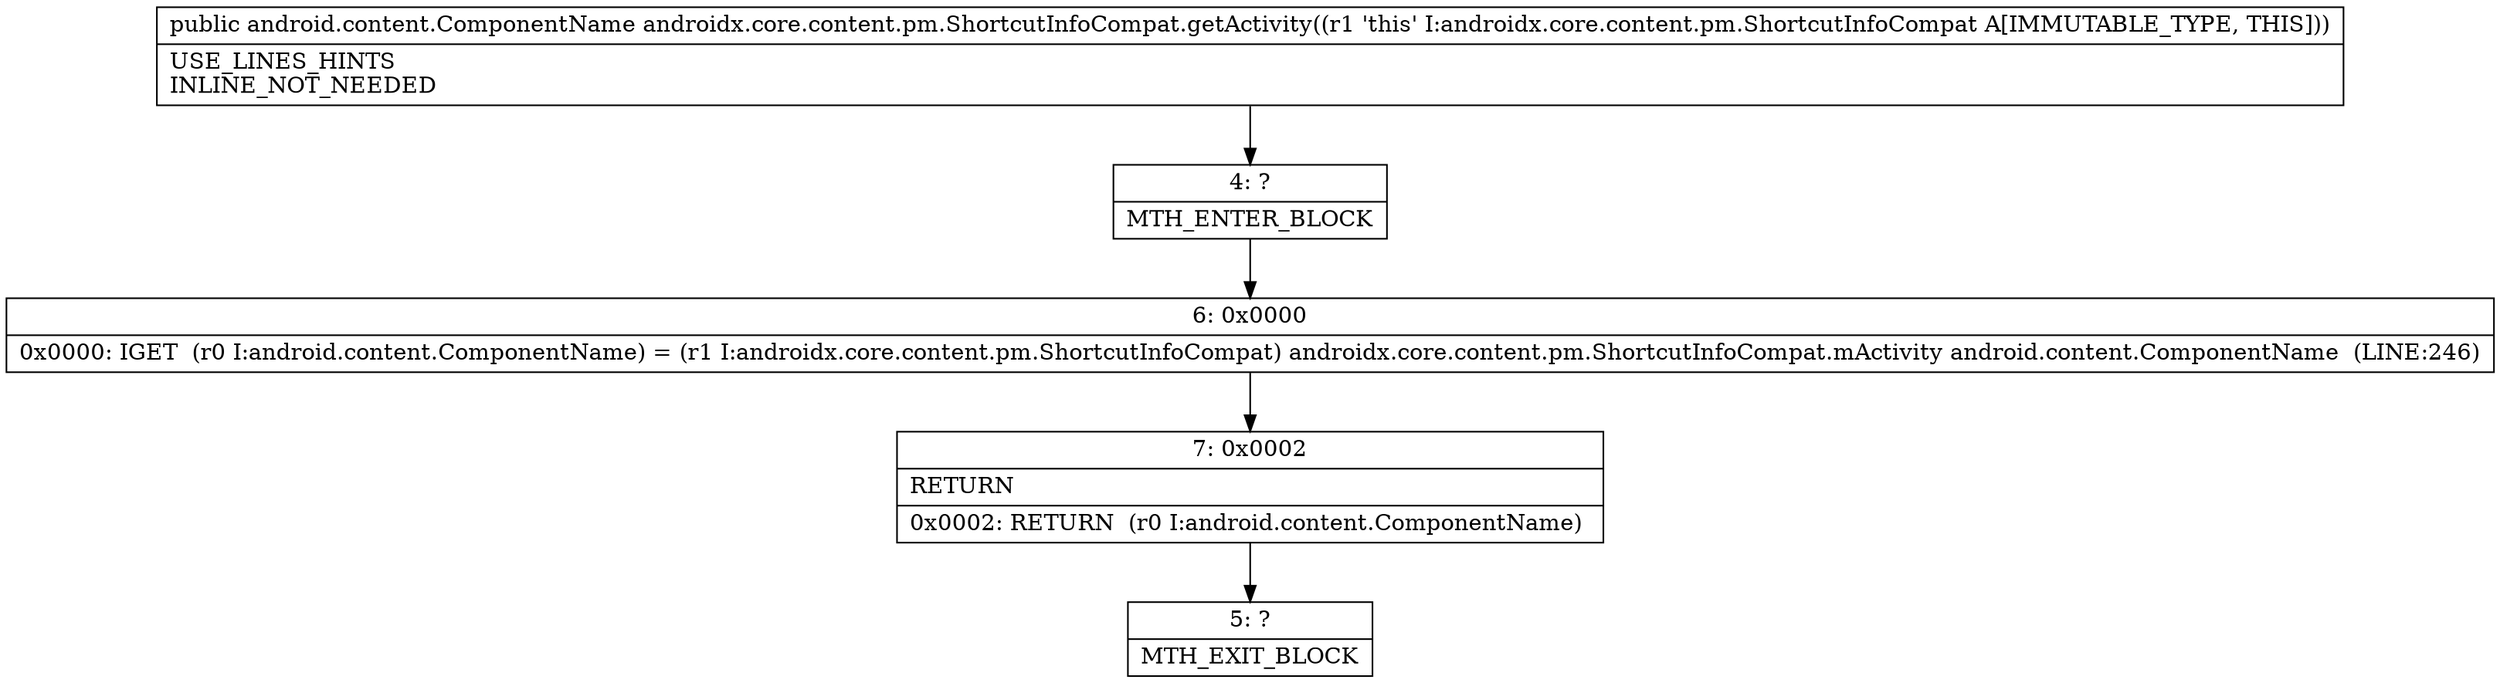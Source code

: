 digraph "CFG forandroidx.core.content.pm.ShortcutInfoCompat.getActivity()Landroid\/content\/ComponentName;" {
Node_4 [shape=record,label="{4\:\ ?|MTH_ENTER_BLOCK\l}"];
Node_6 [shape=record,label="{6\:\ 0x0000|0x0000: IGET  (r0 I:android.content.ComponentName) = (r1 I:androidx.core.content.pm.ShortcutInfoCompat) androidx.core.content.pm.ShortcutInfoCompat.mActivity android.content.ComponentName  (LINE:246)\l}"];
Node_7 [shape=record,label="{7\:\ 0x0002|RETURN\l|0x0002: RETURN  (r0 I:android.content.ComponentName) \l}"];
Node_5 [shape=record,label="{5\:\ ?|MTH_EXIT_BLOCK\l}"];
MethodNode[shape=record,label="{public android.content.ComponentName androidx.core.content.pm.ShortcutInfoCompat.getActivity((r1 'this' I:androidx.core.content.pm.ShortcutInfoCompat A[IMMUTABLE_TYPE, THIS]))  | USE_LINES_HINTS\lINLINE_NOT_NEEDED\l}"];
MethodNode -> Node_4;Node_4 -> Node_6;
Node_6 -> Node_7;
Node_7 -> Node_5;
}

